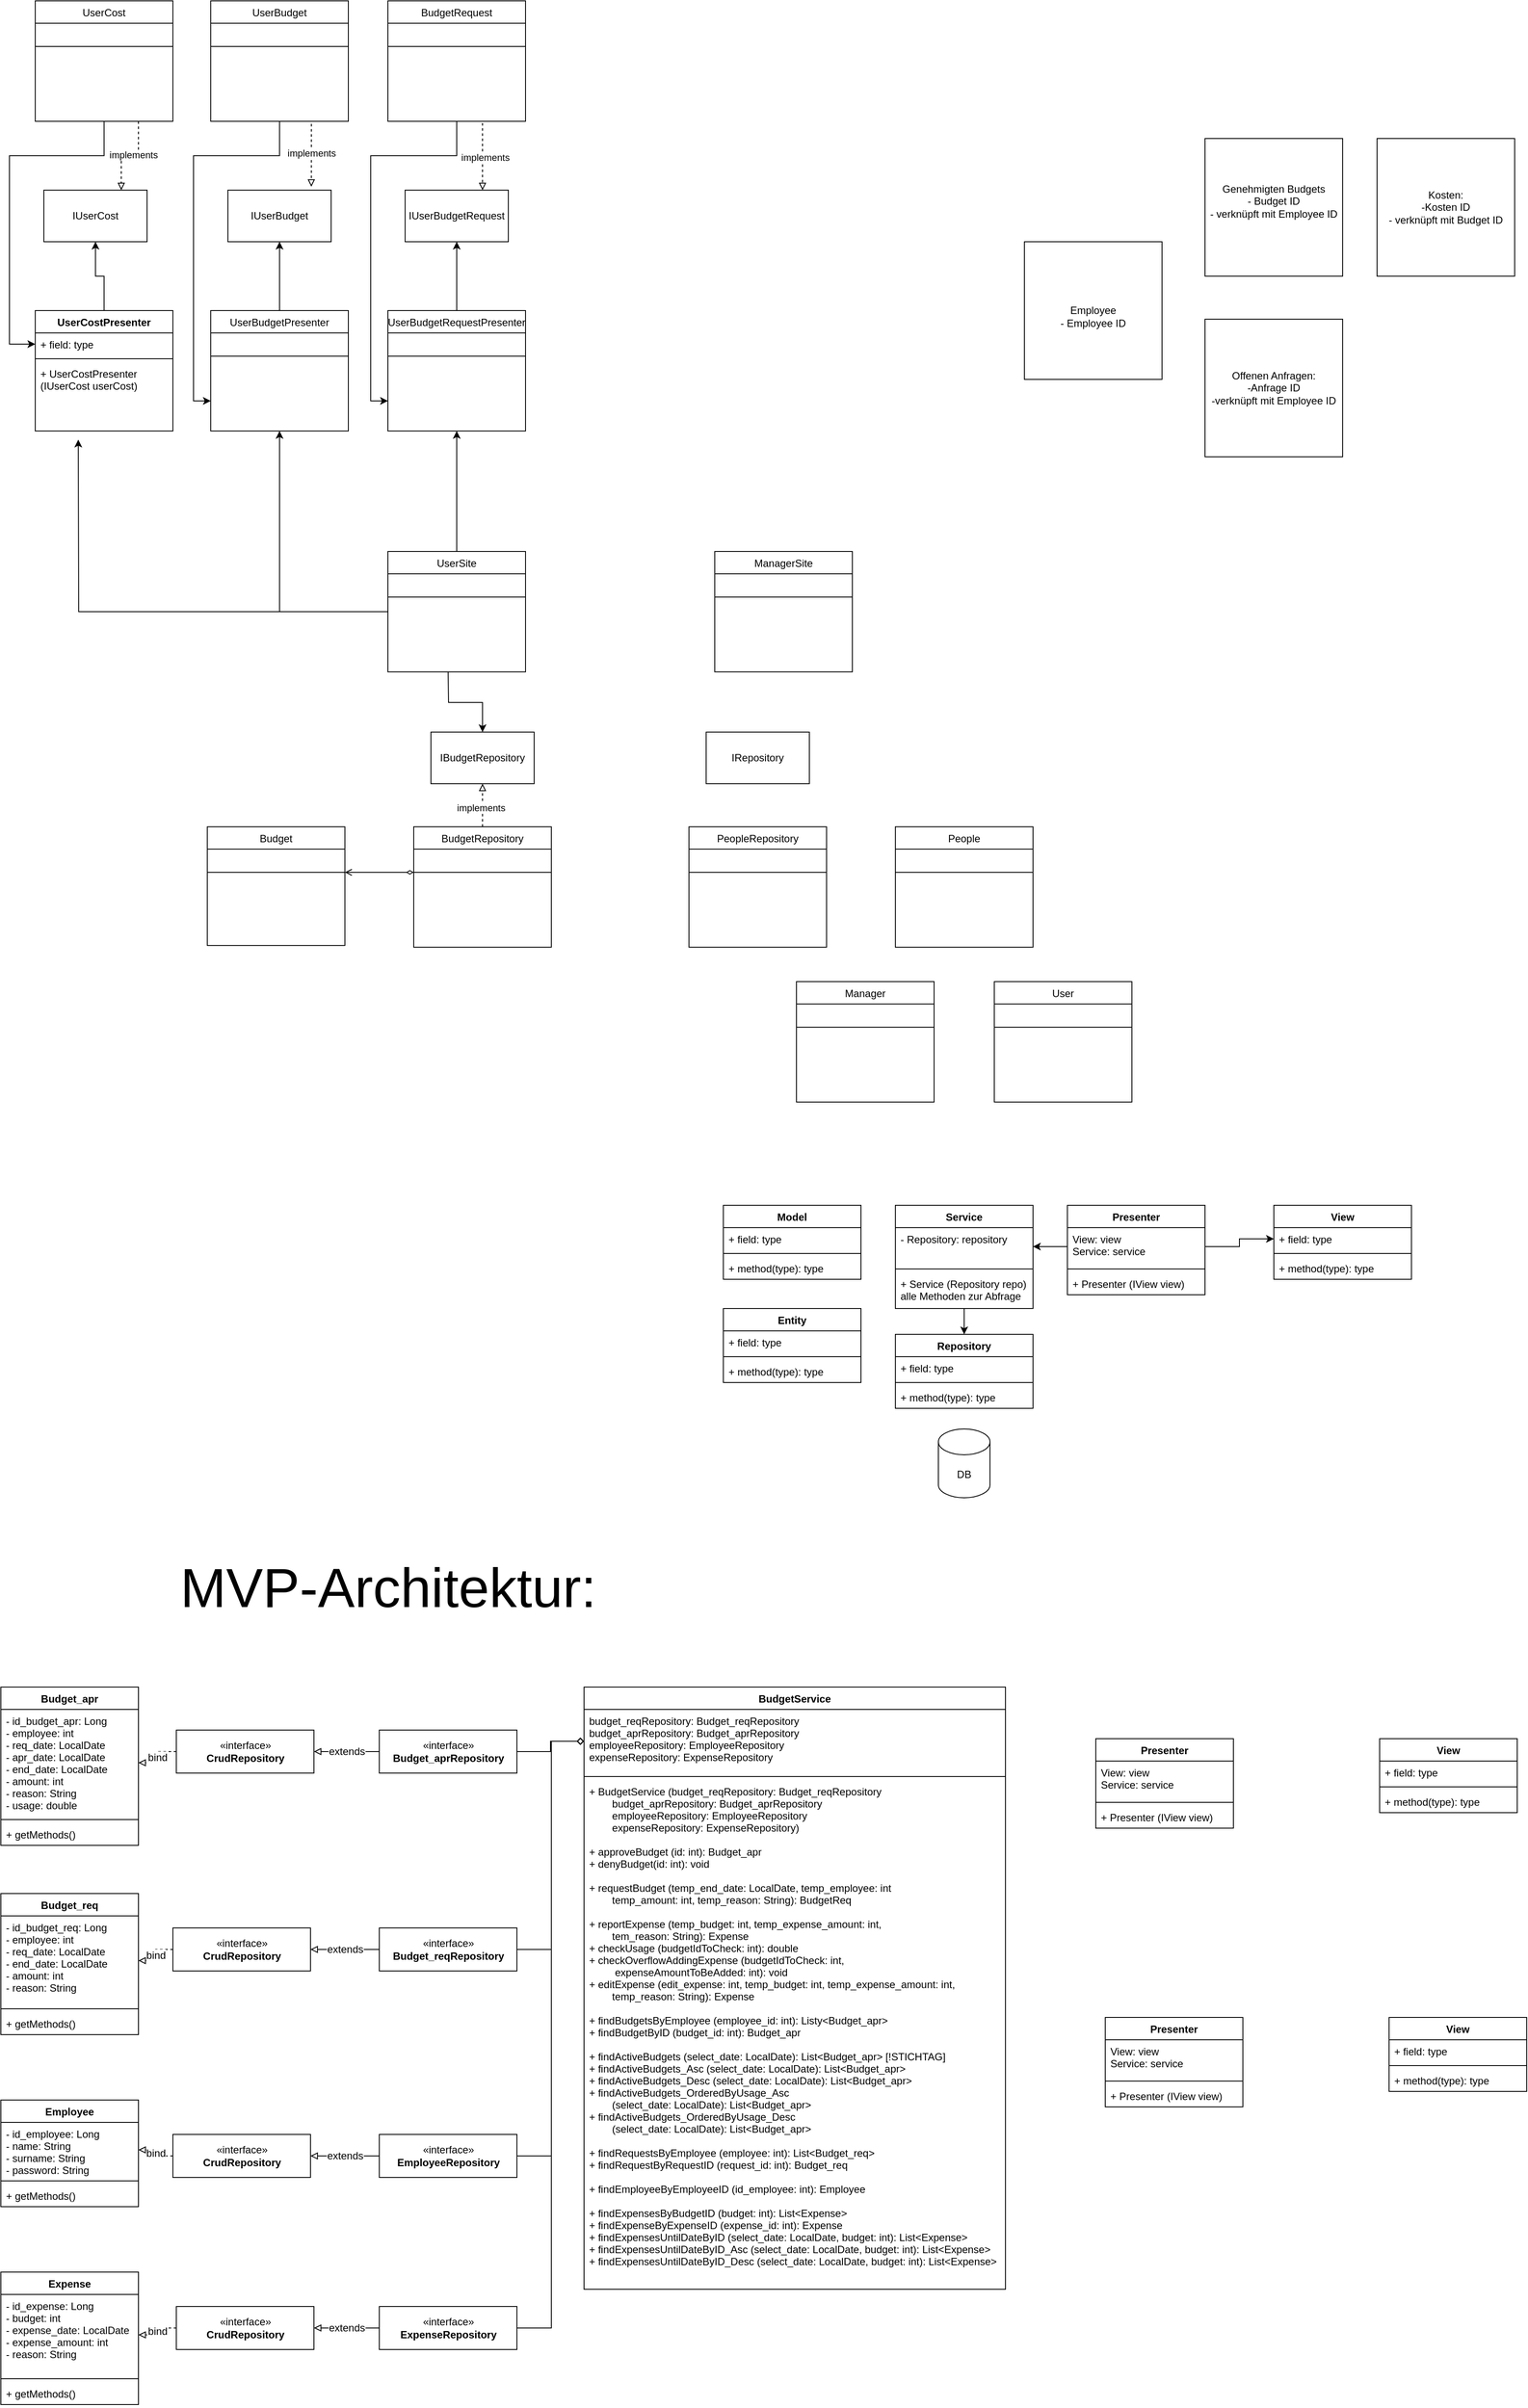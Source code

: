 <mxfile version="15.5.1" type="github">
  <diagram id="C5RBs43oDa-KdzZeNtuy" name="Page-1">
    <mxGraphModel dx="2407" dy="1958" grid="1" gridSize="10" guides="1" tooltips="1" connect="1" arrows="1" fold="1" page="1" pageScale="1" pageWidth="827" pageHeight="1169" math="0" shadow="0">
      <root>
        <mxCell id="WIyWlLk6GJQsqaUBKTNV-0" />
        <mxCell id="WIyWlLk6GJQsqaUBKTNV-1" parent="WIyWlLk6GJQsqaUBKTNV-0" />
        <mxCell id="zkfFHV4jXpPFQw0GAbJ--6" value="Budget" style="swimlane;fontStyle=0;align=center;verticalAlign=top;childLayout=stackLayout;horizontal=1;startSize=26;horizontalStack=0;resizeParent=1;resizeLast=0;collapsible=1;marginBottom=0;rounded=0;shadow=0;strokeWidth=1;" parent="WIyWlLk6GJQsqaUBKTNV-1" vertex="1">
          <mxGeometry x="120" y="360" width="160" height="138" as="geometry">
            <mxRectangle x="130" y="380" width="160" height="26" as="alternateBounds" />
          </mxGeometry>
        </mxCell>
        <mxCell id="zkfFHV4jXpPFQw0GAbJ--9" value="" style="line;html=1;strokeWidth=1;align=left;verticalAlign=middle;spacingTop=-1;spacingLeft=3;spacingRight=3;rotatable=0;labelPosition=right;points=[];portConstraint=eastwest;" parent="zkfFHV4jXpPFQw0GAbJ--6" vertex="1">
          <mxGeometry y="26" width="160" height="54" as="geometry" />
        </mxCell>
        <mxCell id="zkfFHV4jXpPFQw0GAbJ--13" value="BudgetRepository" style="swimlane;fontStyle=0;align=center;verticalAlign=top;childLayout=stackLayout;horizontal=1;startSize=26;horizontalStack=0;resizeParent=1;resizeLast=0;collapsible=1;marginBottom=0;rounded=0;shadow=0;strokeWidth=1;" parent="WIyWlLk6GJQsqaUBKTNV-1" vertex="1">
          <mxGeometry x="360" y="360" width="160" height="140" as="geometry">
            <mxRectangle x="340" y="380" width="170" height="26" as="alternateBounds" />
          </mxGeometry>
        </mxCell>
        <mxCell id="zkfFHV4jXpPFQw0GAbJ--15" value="" style="line;html=1;strokeWidth=1;align=left;verticalAlign=middle;spacingTop=-1;spacingLeft=3;spacingRight=3;rotatable=0;labelPosition=right;points=[];portConstraint=eastwest;" parent="zkfFHV4jXpPFQw0GAbJ--13" vertex="1">
          <mxGeometry y="26" width="160" height="54" as="geometry" />
        </mxCell>
        <mxCell id="nZhe0sgmVDZJJv8KCmCk-2" value="" style="endArrow=diamondThin;startArrow=open;html=1;rounded=0;edgeStyle=orthogonalEdgeStyle;endFill=0;startFill=0;" parent="WIyWlLk6GJQsqaUBKTNV-1" source="zkfFHV4jXpPFQw0GAbJ--9" edge="1">
          <mxGeometry width="50" height="50" relative="1" as="geometry">
            <mxPoint x="390" y="380" as="sourcePoint" />
            <mxPoint x="360" y="413" as="targetPoint" />
          </mxGeometry>
        </mxCell>
        <mxCell id="nZhe0sgmVDZJJv8KCmCk-3" value="IBudgetRepository" style="rounded=0;whiteSpace=wrap;html=1;" parent="WIyWlLk6GJQsqaUBKTNV-1" vertex="1">
          <mxGeometry x="380" y="250" width="120" height="60" as="geometry" />
        </mxCell>
        <mxCell id="nZhe0sgmVDZJJv8KCmCk-4" value="ManagerSite" style="swimlane;fontStyle=0;align=center;verticalAlign=top;childLayout=stackLayout;horizontal=1;startSize=26;horizontalStack=0;resizeParent=1;resizeLast=0;collapsible=1;marginBottom=0;rounded=0;shadow=0;strokeWidth=1;" parent="WIyWlLk6GJQsqaUBKTNV-1" vertex="1">
          <mxGeometry x="710" y="40" width="160" height="140" as="geometry">
            <mxRectangle x="340" y="380" width="170" height="26" as="alternateBounds" />
          </mxGeometry>
        </mxCell>
        <mxCell id="nZhe0sgmVDZJJv8KCmCk-5" value="" style="line;html=1;strokeWidth=1;align=left;verticalAlign=middle;spacingTop=-1;spacingLeft=3;spacingRight=3;rotatable=0;labelPosition=right;points=[];portConstraint=eastwest;" parent="nZhe0sgmVDZJJv8KCmCk-4" vertex="1">
          <mxGeometry y="26" width="160" height="54" as="geometry" />
        </mxCell>
        <mxCell id="4is07RZS0RkD9Gv5ySDK-18" style="edgeStyle=orthogonalEdgeStyle;rounded=0;orthogonalLoop=1;jettySize=auto;html=1;entryX=0.5;entryY=1;entryDx=0;entryDy=0;endArrow=classic;endFill=1;" parent="WIyWlLk6GJQsqaUBKTNV-1" source="nZhe0sgmVDZJJv8KCmCk-6" target="4is07RZS0RkD9Gv5ySDK-4" edge="1">
          <mxGeometry relative="1" as="geometry" />
        </mxCell>
        <mxCell id="4is07RZS0RkD9Gv5ySDK-19" style="edgeStyle=orthogonalEdgeStyle;rounded=0;orthogonalLoop=1;jettySize=auto;html=1;entryX=0.5;entryY=1;entryDx=0;entryDy=0;endArrow=classic;endFill=1;" parent="WIyWlLk6GJQsqaUBKTNV-1" source="nZhe0sgmVDZJJv8KCmCk-6" target="4is07RZS0RkD9Gv5ySDK-0" edge="1">
          <mxGeometry relative="1" as="geometry" />
        </mxCell>
        <mxCell id="4is07RZS0RkD9Gv5ySDK-20" style="edgeStyle=orthogonalEdgeStyle;rounded=0;orthogonalLoop=1;jettySize=auto;html=1;endArrow=classic;endFill=1;" parent="WIyWlLk6GJQsqaUBKTNV-1" source="nZhe0sgmVDZJJv8KCmCk-6" edge="1">
          <mxGeometry relative="1" as="geometry">
            <mxPoint x="-30" y="-90" as="targetPoint" />
          </mxGeometry>
        </mxCell>
        <mxCell id="nZhe0sgmVDZJJv8KCmCk-6" value="UserSite" style="swimlane;fontStyle=0;align=center;verticalAlign=top;childLayout=stackLayout;horizontal=1;startSize=26;horizontalStack=0;resizeParent=1;resizeLast=0;collapsible=1;marginBottom=0;rounded=0;shadow=0;strokeWidth=1;" parent="WIyWlLk6GJQsqaUBKTNV-1" vertex="1">
          <mxGeometry x="330" y="40" width="160" height="140" as="geometry">
            <mxRectangle x="340" y="380" width="170" height="26" as="alternateBounds" />
          </mxGeometry>
        </mxCell>
        <mxCell id="nZhe0sgmVDZJJv8KCmCk-7" value="" style="line;html=1;strokeWidth=1;align=left;verticalAlign=middle;spacingTop=-1;spacingLeft=3;spacingRight=3;rotatable=0;labelPosition=right;points=[];portConstraint=eastwest;" parent="nZhe0sgmVDZJJv8KCmCk-6" vertex="1">
          <mxGeometry y="26" width="160" height="54" as="geometry" />
        </mxCell>
        <mxCell id="nZhe0sgmVDZJJv8KCmCk-8" value="People" style="swimlane;fontStyle=0;align=center;verticalAlign=top;childLayout=stackLayout;horizontal=1;startSize=26;horizontalStack=0;resizeParent=1;resizeLast=0;collapsible=1;marginBottom=0;rounded=0;shadow=0;strokeWidth=1;" parent="WIyWlLk6GJQsqaUBKTNV-1" vertex="1">
          <mxGeometry x="920" y="360" width="160" height="140" as="geometry">
            <mxRectangle x="340" y="380" width="170" height="26" as="alternateBounds" />
          </mxGeometry>
        </mxCell>
        <mxCell id="nZhe0sgmVDZJJv8KCmCk-9" value="" style="line;html=1;strokeWidth=1;align=left;verticalAlign=middle;spacingTop=-1;spacingLeft=3;spacingRight=3;rotatable=0;labelPosition=right;points=[];portConstraint=eastwest;" parent="nZhe0sgmVDZJJv8KCmCk-8" vertex="1">
          <mxGeometry y="26" width="160" height="54" as="geometry" />
        </mxCell>
        <mxCell id="nZhe0sgmVDZJJv8KCmCk-10" value="PeopleRepository" style="swimlane;fontStyle=0;align=center;verticalAlign=top;childLayout=stackLayout;horizontal=1;startSize=26;horizontalStack=0;resizeParent=1;resizeLast=0;collapsible=1;marginBottom=0;rounded=0;shadow=0;strokeWidth=1;" parent="WIyWlLk6GJQsqaUBKTNV-1" vertex="1">
          <mxGeometry x="680" y="360" width="160" height="140" as="geometry">
            <mxRectangle x="340" y="380" width="170" height="26" as="alternateBounds" />
          </mxGeometry>
        </mxCell>
        <mxCell id="nZhe0sgmVDZJJv8KCmCk-11" value="" style="line;html=1;strokeWidth=1;align=left;verticalAlign=middle;spacingTop=-1;spacingLeft=3;spacingRight=3;rotatable=0;labelPosition=right;points=[];portConstraint=eastwest;" parent="nZhe0sgmVDZJJv8KCmCk-10" vertex="1">
          <mxGeometry y="26" width="160" height="54" as="geometry" />
        </mxCell>
        <mxCell id="nZhe0sgmVDZJJv8KCmCk-12" value="User" style="swimlane;fontStyle=0;align=center;verticalAlign=top;childLayout=stackLayout;horizontal=1;startSize=26;horizontalStack=0;resizeParent=1;resizeLast=0;collapsible=1;marginBottom=0;rounded=0;shadow=0;strokeWidth=1;" parent="WIyWlLk6GJQsqaUBKTNV-1" vertex="1">
          <mxGeometry x="1035" y="540" width="160" height="140" as="geometry">
            <mxRectangle x="340" y="380" width="170" height="26" as="alternateBounds" />
          </mxGeometry>
        </mxCell>
        <mxCell id="nZhe0sgmVDZJJv8KCmCk-13" value="" style="line;html=1;strokeWidth=1;align=left;verticalAlign=middle;spacingTop=-1;spacingLeft=3;spacingRight=3;rotatable=0;labelPosition=right;points=[];portConstraint=eastwest;" parent="nZhe0sgmVDZJJv8KCmCk-12" vertex="1">
          <mxGeometry y="26" width="160" height="54" as="geometry" />
        </mxCell>
        <mxCell id="nZhe0sgmVDZJJv8KCmCk-14" value="Manager" style="swimlane;fontStyle=0;align=center;verticalAlign=top;childLayout=stackLayout;horizontal=1;startSize=26;horizontalStack=0;resizeParent=1;resizeLast=0;collapsible=1;marginBottom=0;rounded=0;shadow=0;strokeWidth=1;" parent="WIyWlLk6GJQsqaUBKTNV-1" vertex="1">
          <mxGeometry x="805" y="540" width="160" height="140" as="geometry">
            <mxRectangle x="340" y="380" width="170" height="26" as="alternateBounds" />
          </mxGeometry>
        </mxCell>
        <mxCell id="nZhe0sgmVDZJJv8KCmCk-15" value="" style="line;html=1;strokeWidth=1;align=left;verticalAlign=middle;spacingTop=-1;spacingLeft=3;spacingRight=3;rotatable=0;labelPosition=right;points=[];portConstraint=eastwest;" parent="nZhe0sgmVDZJJv8KCmCk-14" vertex="1">
          <mxGeometry y="26" width="160" height="54" as="geometry" />
        </mxCell>
        <mxCell id="nZhe0sgmVDZJJv8KCmCk-16" value="IRepository" style="rounded=0;whiteSpace=wrap;html=1;" parent="WIyWlLk6GJQsqaUBKTNV-1" vertex="1">
          <mxGeometry x="700" y="250" width="120" height="60" as="geometry" />
        </mxCell>
        <mxCell id="4is07RZS0RkD9Gv5ySDK-41" style="edgeStyle=orthogonalEdgeStyle;rounded=0;orthogonalLoop=1;jettySize=auto;html=1;entryX=0.5;entryY=1;entryDx=0;entryDy=0;endArrow=classic;endFill=1;" parent="WIyWlLk6GJQsqaUBKTNV-1" source="4is07RZS0RkD9Gv5ySDK-0" target="4is07RZS0RkD9Gv5ySDK-7" edge="1">
          <mxGeometry relative="1" as="geometry" />
        </mxCell>
        <mxCell id="4is07RZS0RkD9Gv5ySDK-0" value="UserBudgetPresenter" style="swimlane;fontStyle=0;align=center;verticalAlign=top;childLayout=stackLayout;horizontal=1;startSize=26;horizontalStack=0;resizeParent=1;resizeLast=0;collapsible=1;marginBottom=0;rounded=0;shadow=0;strokeWidth=1;" parent="WIyWlLk6GJQsqaUBKTNV-1" vertex="1">
          <mxGeometry x="124" y="-240" width="160" height="140" as="geometry">
            <mxRectangle x="340" y="380" width="170" height="26" as="alternateBounds" />
          </mxGeometry>
        </mxCell>
        <mxCell id="4is07RZS0RkD9Gv5ySDK-1" value="" style="line;html=1;strokeWidth=1;align=left;verticalAlign=middle;spacingTop=-1;spacingLeft=3;spacingRight=3;rotatable=0;labelPosition=right;points=[];portConstraint=eastwest;" parent="4is07RZS0RkD9Gv5ySDK-0" vertex="1">
          <mxGeometry y="26" width="160" height="54" as="geometry" />
        </mxCell>
        <mxCell id="4is07RZS0RkD9Gv5ySDK-23" style="edgeStyle=orthogonalEdgeStyle;rounded=0;orthogonalLoop=1;jettySize=auto;html=1;dashed=1;endArrow=block;endFill=0;entryX=0.75;entryY=0;entryDx=0;entryDy=0;exitX=0.75;exitY=1;exitDx=0;exitDy=0;" parent="WIyWlLk6GJQsqaUBKTNV-1" source="4is07RZS0RkD9Gv5ySDK-9" target="4is07RZS0RkD9Gv5ySDK-6" edge="1">
          <mxGeometry relative="1" as="geometry">
            <Array as="points">
              <mxPoint x="40" y="-420" />
              <mxPoint x="20" y="-420" />
            </Array>
          </mxGeometry>
        </mxCell>
        <mxCell id="4is07RZS0RkD9Gv5ySDK-24" value="implements" style="edgeLabel;html=1;align=center;verticalAlign=middle;resizable=0;points=[];" parent="4is07RZS0RkD9Gv5ySDK-23" vertex="1" connectable="0">
          <mxGeometry x="-0.075" y="-1" relative="1" as="geometry">
            <mxPoint as="offset" />
          </mxGeometry>
        </mxCell>
        <mxCell id="4is07RZS0RkD9Gv5ySDK-42" style="edgeStyle=orthogonalEdgeStyle;rounded=0;orthogonalLoop=1;jettySize=auto;html=1;entryX=0.5;entryY=1;entryDx=0;entryDy=0;endArrow=classic;endFill=1;exitX=0.5;exitY=0;exitDx=0;exitDy=0;" parent="WIyWlLk6GJQsqaUBKTNV-1" source="4is07RZS0RkD9Gv5ySDK-45" target="4is07RZS0RkD9Gv5ySDK-6" edge="1">
          <mxGeometry relative="1" as="geometry">
            <mxPoint x="-5" y="-240" as="sourcePoint" />
          </mxGeometry>
        </mxCell>
        <mxCell id="4is07RZS0RkD9Gv5ySDK-40" style="edgeStyle=orthogonalEdgeStyle;rounded=0;orthogonalLoop=1;jettySize=auto;html=1;entryX=0.5;entryY=1;entryDx=0;entryDy=0;endArrow=classic;endFill=1;" parent="WIyWlLk6GJQsqaUBKTNV-1" source="4is07RZS0RkD9Gv5ySDK-4" target="4is07RZS0RkD9Gv5ySDK-8" edge="1">
          <mxGeometry relative="1" as="geometry" />
        </mxCell>
        <mxCell id="4is07RZS0RkD9Gv5ySDK-4" value="UserBudgetRequestPresenter" style="swimlane;fontStyle=0;align=center;verticalAlign=top;childLayout=stackLayout;horizontal=1;startSize=26;horizontalStack=0;resizeParent=1;resizeLast=0;collapsible=1;marginBottom=0;rounded=0;shadow=0;strokeWidth=1;" parent="WIyWlLk6GJQsqaUBKTNV-1" vertex="1">
          <mxGeometry x="330" y="-240" width="160" height="140" as="geometry">
            <mxRectangle x="340" y="380" width="170" height="26" as="alternateBounds" />
          </mxGeometry>
        </mxCell>
        <mxCell id="4is07RZS0RkD9Gv5ySDK-5" value="" style="line;html=1;strokeWidth=1;align=left;verticalAlign=middle;spacingTop=-1;spacingLeft=3;spacingRight=3;rotatable=0;labelPosition=right;points=[];portConstraint=eastwest;" parent="4is07RZS0RkD9Gv5ySDK-4" vertex="1">
          <mxGeometry y="26" width="160" height="54" as="geometry" />
        </mxCell>
        <mxCell id="4is07RZS0RkD9Gv5ySDK-6" value="IUserCost" style="rounded=0;whiteSpace=wrap;html=1;" parent="WIyWlLk6GJQsqaUBKTNV-1" vertex="1">
          <mxGeometry x="-70" y="-380" width="120" height="60" as="geometry" />
        </mxCell>
        <mxCell id="4is07RZS0RkD9Gv5ySDK-7" value="IUserBudget" style="rounded=0;whiteSpace=wrap;html=1;" parent="WIyWlLk6GJQsqaUBKTNV-1" vertex="1">
          <mxGeometry x="144" y="-380" width="120" height="60" as="geometry" />
        </mxCell>
        <mxCell id="4is07RZS0RkD9Gv5ySDK-8" value="IUserBudgetRequest" style="rounded=0;whiteSpace=wrap;html=1;" parent="WIyWlLk6GJQsqaUBKTNV-1" vertex="1">
          <mxGeometry x="350" y="-380" width="120" height="60" as="geometry" />
        </mxCell>
        <mxCell id="4is07RZS0RkD9Gv5ySDK-27" style="edgeStyle=orthogonalEdgeStyle;rounded=0;orthogonalLoop=1;jettySize=auto;html=1;entryX=0;entryY=0.5;entryDx=0;entryDy=0;endArrow=classic;endFill=1;" parent="WIyWlLk6GJQsqaUBKTNV-1" source="4is07RZS0RkD9Gv5ySDK-9" target="4is07RZS0RkD9Gv5ySDK-46" edge="1">
          <mxGeometry relative="1" as="geometry">
            <mxPoint x="-90" y="-180" as="targetPoint" />
            <Array as="points">
              <mxPoint y="-420" />
              <mxPoint x="-110" y="-420" />
              <mxPoint x="-110" y="-201" />
            </Array>
          </mxGeometry>
        </mxCell>
        <mxCell id="4is07RZS0RkD9Gv5ySDK-9" value="UserCost" style="swimlane;fontStyle=0;align=center;verticalAlign=top;childLayout=stackLayout;horizontal=1;startSize=26;horizontalStack=0;resizeParent=1;resizeLast=0;collapsible=1;marginBottom=0;rounded=0;shadow=0;strokeWidth=1;" parent="WIyWlLk6GJQsqaUBKTNV-1" vertex="1">
          <mxGeometry x="-80" y="-600" width="160" height="140" as="geometry">
            <mxRectangle x="340" y="380" width="170" height="26" as="alternateBounds" />
          </mxGeometry>
        </mxCell>
        <mxCell id="4is07RZS0RkD9Gv5ySDK-10" value="" style="line;html=1;strokeWidth=1;align=left;verticalAlign=middle;spacingTop=-1;spacingLeft=3;spacingRight=3;rotatable=0;labelPosition=right;points=[];portConstraint=eastwest;" parent="4is07RZS0RkD9Gv5ySDK-9" vertex="1">
          <mxGeometry y="26" width="160" height="54" as="geometry" />
        </mxCell>
        <mxCell id="4is07RZS0RkD9Gv5ySDK-28" style="edgeStyle=orthogonalEdgeStyle;rounded=0;orthogonalLoop=1;jettySize=auto;html=1;entryX=0;entryY=0.75;entryDx=0;entryDy=0;endArrow=classic;endFill=1;" parent="WIyWlLk6GJQsqaUBKTNV-1" source="4is07RZS0RkD9Gv5ySDK-11" target="4is07RZS0RkD9Gv5ySDK-0" edge="1">
          <mxGeometry relative="1" as="geometry">
            <Array as="points">
              <mxPoint x="204" y="-420" />
              <mxPoint x="104" y="-420" />
              <mxPoint x="104" y="-135" />
            </Array>
          </mxGeometry>
        </mxCell>
        <mxCell id="4is07RZS0RkD9Gv5ySDK-36" style="edgeStyle=orthogonalEdgeStyle;rounded=0;orthogonalLoop=1;jettySize=auto;html=1;entryX=0.808;entryY=-0.067;entryDx=0;entryDy=0;entryPerimeter=0;endArrow=block;endFill=0;exitX=0.75;exitY=1;exitDx=0;exitDy=0;dashed=1;" parent="WIyWlLk6GJQsqaUBKTNV-1" source="4is07RZS0RkD9Gv5ySDK-11" target="4is07RZS0RkD9Gv5ySDK-7" edge="1">
          <mxGeometry relative="1" as="geometry">
            <Array as="points">
              <mxPoint x="241" y="-460" />
            </Array>
          </mxGeometry>
        </mxCell>
        <mxCell id="4is07RZS0RkD9Gv5ySDK-38" value="implements" style="edgeLabel;html=1;align=center;verticalAlign=middle;resizable=0;points=[];" parent="4is07RZS0RkD9Gv5ySDK-36" vertex="1" connectable="0">
          <mxGeometry x="0.013" relative="1" as="geometry">
            <mxPoint as="offset" />
          </mxGeometry>
        </mxCell>
        <mxCell id="4is07RZS0RkD9Gv5ySDK-11" value="UserBudget" style="swimlane;fontStyle=0;align=center;verticalAlign=top;childLayout=stackLayout;horizontal=1;startSize=26;horizontalStack=0;resizeParent=1;resizeLast=0;collapsible=1;marginBottom=0;rounded=0;shadow=0;strokeWidth=1;" parent="WIyWlLk6GJQsqaUBKTNV-1" vertex="1">
          <mxGeometry x="124" y="-600" width="160" height="140" as="geometry">
            <mxRectangle x="340" y="380" width="170" height="26" as="alternateBounds" />
          </mxGeometry>
        </mxCell>
        <mxCell id="4is07RZS0RkD9Gv5ySDK-12" value="" style="line;html=1;strokeWidth=1;align=left;verticalAlign=middle;spacingTop=-1;spacingLeft=3;spacingRight=3;rotatable=0;labelPosition=right;points=[];portConstraint=eastwest;" parent="4is07RZS0RkD9Gv5ySDK-11" vertex="1">
          <mxGeometry y="26" width="160" height="54" as="geometry" />
        </mxCell>
        <mxCell id="4is07RZS0RkD9Gv5ySDK-29" style="edgeStyle=orthogonalEdgeStyle;rounded=0;orthogonalLoop=1;jettySize=auto;html=1;entryX=0;entryY=0.75;entryDx=0;entryDy=0;endArrow=classic;endFill=1;" parent="WIyWlLk6GJQsqaUBKTNV-1" source="4is07RZS0RkD9Gv5ySDK-13" target="4is07RZS0RkD9Gv5ySDK-4" edge="1">
          <mxGeometry relative="1" as="geometry">
            <Array as="points">
              <mxPoint x="410" y="-420" />
              <mxPoint x="310" y="-420" />
              <mxPoint x="310" y="-135" />
            </Array>
          </mxGeometry>
        </mxCell>
        <mxCell id="4is07RZS0RkD9Gv5ySDK-37" style="edgeStyle=orthogonalEdgeStyle;rounded=0;orthogonalLoop=1;jettySize=auto;html=1;entryX=0.75;entryY=0;entryDx=0;entryDy=0;endArrow=block;endFill=0;exitX=0.75;exitY=1;exitDx=0;exitDy=0;dashed=1;" parent="WIyWlLk6GJQsqaUBKTNV-1" source="4is07RZS0RkD9Gv5ySDK-13" target="4is07RZS0RkD9Gv5ySDK-8" edge="1">
          <mxGeometry relative="1" as="geometry">
            <Array as="points">
              <mxPoint x="440" y="-460" />
            </Array>
          </mxGeometry>
        </mxCell>
        <mxCell id="4is07RZS0RkD9Gv5ySDK-39" value="implements" style="edgeLabel;html=1;align=center;verticalAlign=middle;resizable=0;points=[];" parent="4is07RZS0RkD9Gv5ySDK-37" vertex="1" connectable="0">
          <mxGeometry x="0.156" y="3" relative="1" as="geometry">
            <mxPoint as="offset" />
          </mxGeometry>
        </mxCell>
        <mxCell id="4is07RZS0RkD9Gv5ySDK-13" value="BudgetRequest" style="swimlane;fontStyle=0;align=center;verticalAlign=top;childLayout=stackLayout;horizontal=1;startSize=26;horizontalStack=0;resizeParent=1;resizeLast=0;collapsible=1;marginBottom=0;rounded=0;shadow=0;strokeWidth=1;" parent="WIyWlLk6GJQsqaUBKTNV-1" vertex="1">
          <mxGeometry x="330" y="-600" width="160" height="140" as="geometry">
            <mxRectangle x="340" y="380" width="170" height="26" as="alternateBounds" />
          </mxGeometry>
        </mxCell>
        <mxCell id="4is07RZS0RkD9Gv5ySDK-14" value="" style="line;html=1;strokeWidth=1;align=left;verticalAlign=middle;spacingTop=-1;spacingLeft=3;spacingRight=3;rotatable=0;labelPosition=right;points=[];portConstraint=eastwest;" parent="4is07RZS0RkD9Gv5ySDK-13" vertex="1">
          <mxGeometry y="26" width="160" height="54" as="geometry" />
        </mxCell>
        <mxCell id="4is07RZS0RkD9Gv5ySDK-15" value="" style="endArrow=block;html=1;rounded=0;edgeStyle=orthogonalEdgeStyle;entryX=0.5;entryY=1;entryDx=0;entryDy=0;exitX=0.5;exitY=0;exitDx=0;exitDy=0;dashed=1;endFill=0;" parent="WIyWlLk6GJQsqaUBKTNV-1" source="zkfFHV4jXpPFQw0GAbJ--13" target="nZhe0sgmVDZJJv8KCmCk-3" edge="1">
          <mxGeometry width="50" height="50" relative="1" as="geometry">
            <mxPoint x="300" y="360" as="sourcePoint" />
            <mxPoint x="350" y="310" as="targetPoint" />
          </mxGeometry>
        </mxCell>
        <mxCell id="4is07RZS0RkD9Gv5ySDK-16" value="implements" style="edgeLabel;html=1;align=center;verticalAlign=middle;resizable=0;points=[];" parent="4is07RZS0RkD9Gv5ySDK-15" vertex="1" connectable="0">
          <mxGeometry x="-0.12" y="2" relative="1" as="geometry">
            <mxPoint as="offset" />
          </mxGeometry>
        </mxCell>
        <mxCell id="4is07RZS0RkD9Gv5ySDK-17" value="" style="endArrow=classic;html=1;rounded=0;edgeStyle=orthogonalEdgeStyle;entryX=0.5;entryY=0;entryDx=0;entryDy=0;" parent="WIyWlLk6GJQsqaUBKTNV-1" target="nZhe0sgmVDZJJv8KCmCk-3" edge="1">
          <mxGeometry width="50" height="50" relative="1" as="geometry">
            <mxPoint x="400" y="180" as="sourcePoint" />
            <mxPoint x="450" y="180" as="targetPoint" />
          </mxGeometry>
        </mxCell>
        <mxCell id="4is07RZS0RkD9Gv5ySDK-45" value="UserCostPresenter" style="swimlane;fontStyle=1;align=center;verticalAlign=top;childLayout=stackLayout;horizontal=1;startSize=26;horizontalStack=0;resizeParent=1;resizeParentMax=0;resizeLast=0;collapsible=1;marginBottom=0;" parent="WIyWlLk6GJQsqaUBKTNV-1" vertex="1">
          <mxGeometry x="-80" y="-240" width="160" height="140" as="geometry" />
        </mxCell>
        <mxCell id="4is07RZS0RkD9Gv5ySDK-46" value="+ field: type" style="text;strokeColor=none;fillColor=none;align=left;verticalAlign=top;spacingLeft=4;spacingRight=4;overflow=hidden;rotatable=0;points=[[0,0.5],[1,0.5]];portConstraint=eastwest;" parent="4is07RZS0RkD9Gv5ySDK-45" vertex="1">
          <mxGeometry y="26" width="160" height="26" as="geometry" />
        </mxCell>
        <mxCell id="4is07RZS0RkD9Gv5ySDK-47" value="" style="line;strokeWidth=1;fillColor=none;align=left;verticalAlign=middle;spacingTop=-1;spacingLeft=3;spacingRight=3;rotatable=0;labelPosition=right;points=[];portConstraint=eastwest;" parent="4is07RZS0RkD9Gv5ySDK-45" vertex="1">
          <mxGeometry y="52" width="160" height="8" as="geometry" />
        </mxCell>
        <mxCell id="4is07RZS0RkD9Gv5ySDK-48" value="+ UserCostPresenter&#xa;(IUserCost userCost)" style="text;strokeColor=none;fillColor=none;align=left;verticalAlign=top;spacingLeft=4;spacingRight=4;overflow=hidden;rotatable=0;points=[[0,0.5],[1,0.5]];portConstraint=eastwest;" parent="4is07RZS0RkD9Gv5ySDK-45" vertex="1">
          <mxGeometry y="60" width="160" height="80" as="geometry" />
        </mxCell>
        <mxCell id="4is07RZS0RkD9Gv5ySDK-51" value="&lt;div&gt;Offenen Anfragen:&lt;/div&gt;&lt;div&gt;-Anfrage ID&lt;br&gt;&lt;/div&gt;&lt;div&gt;-verknüpft mit Employee ID&lt;br&gt;&lt;/div&gt;" style="whiteSpace=wrap;html=1;aspect=fixed;" parent="WIyWlLk6GJQsqaUBKTNV-1" vertex="1">
          <mxGeometry x="1280" y="-230" width="160" height="160" as="geometry" />
        </mxCell>
        <mxCell id="4is07RZS0RkD9Gv5ySDK-52" value="&lt;div&gt;Genehmigten Budgets&lt;/div&gt;&lt;div&gt;- Budget ID&lt;/div&gt;&lt;div&gt;- verknüpft mit Employee ID&lt;/div&gt;&lt;div&gt;&lt;br&gt;&lt;/div&gt;" style="whiteSpace=wrap;html=1;aspect=fixed;" parent="WIyWlLk6GJQsqaUBKTNV-1" vertex="1">
          <mxGeometry x="1280" y="-440" width="160" height="160" as="geometry" />
        </mxCell>
        <mxCell id="4is07RZS0RkD9Gv5ySDK-53" value="&lt;div&gt;Kosten:&lt;/div&gt;&lt;div&gt;-Kosten ID&lt;br&gt;&lt;/div&gt;&lt;div&gt;- verknüpft mit Budget ID&lt;br&gt;&lt;/div&gt;" style="whiteSpace=wrap;html=1;aspect=fixed;" parent="WIyWlLk6GJQsqaUBKTNV-1" vertex="1">
          <mxGeometry x="1480" y="-440" width="160" height="160" as="geometry" />
        </mxCell>
        <mxCell id="4is07RZS0RkD9Gv5ySDK-54" value="&lt;div&gt;&lt;br&gt;&lt;/div&gt;&lt;div&gt;Employee&lt;/div&gt;&lt;div&gt;- Employee ID&lt;br&gt;&lt;/div&gt;" style="whiteSpace=wrap;html=1;aspect=fixed;" parent="WIyWlLk6GJQsqaUBKTNV-1" vertex="1">
          <mxGeometry x="1070" y="-320" width="160" height="160" as="geometry" />
        </mxCell>
        <mxCell id="4is07RZS0RkD9Gv5ySDK-55" value="Model" style="swimlane;fontStyle=1;align=center;verticalAlign=top;childLayout=stackLayout;horizontal=1;startSize=26;horizontalStack=0;resizeParent=1;resizeParentMax=0;resizeLast=0;collapsible=1;marginBottom=0;" parent="WIyWlLk6GJQsqaUBKTNV-1" vertex="1">
          <mxGeometry x="720" y="800" width="160" height="86" as="geometry" />
        </mxCell>
        <mxCell id="4is07RZS0RkD9Gv5ySDK-56" value="+ field: type" style="text;strokeColor=none;fillColor=none;align=left;verticalAlign=top;spacingLeft=4;spacingRight=4;overflow=hidden;rotatable=0;points=[[0,0.5],[1,0.5]];portConstraint=eastwest;" parent="4is07RZS0RkD9Gv5ySDK-55" vertex="1">
          <mxGeometry y="26" width="160" height="26" as="geometry" />
        </mxCell>
        <mxCell id="4is07RZS0RkD9Gv5ySDK-57" value="" style="line;strokeWidth=1;fillColor=none;align=left;verticalAlign=middle;spacingTop=-1;spacingLeft=3;spacingRight=3;rotatable=0;labelPosition=right;points=[];portConstraint=eastwest;" parent="4is07RZS0RkD9Gv5ySDK-55" vertex="1">
          <mxGeometry y="52" width="160" height="8" as="geometry" />
        </mxCell>
        <mxCell id="4is07RZS0RkD9Gv5ySDK-58" value="+ method(type): type" style="text;strokeColor=none;fillColor=none;align=left;verticalAlign=top;spacingLeft=4;spacingRight=4;overflow=hidden;rotatable=0;points=[[0,0.5],[1,0.5]];portConstraint=eastwest;" parent="4is07RZS0RkD9Gv5ySDK-55" vertex="1">
          <mxGeometry y="60" width="160" height="26" as="geometry" />
        </mxCell>
        <mxCell id="4is07RZS0RkD9Gv5ySDK-82" style="edgeStyle=orthogonalEdgeStyle;rounded=0;orthogonalLoop=1;jettySize=auto;html=1;endArrow=classic;endFill=1;" parent="WIyWlLk6GJQsqaUBKTNV-1" source="4is07RZS0RkD9Gv5ySDK-59" target="4is07RZS0RkD9Gv5ySDK-67" edge="1">
          <mxGeometry relative="1" as="geometry" />
        </mxCell>
        <mxCell id="4is07RZS0RkD9Gv5ySDK-59" value="Service" style="swimlane;fontStyle=1;align=center;verticalAlign=top;childLayout=stackLayout;horizontal=1;startSize=26;horizontalStack=0;resizeParent=1;resizeParentMax=0;resizeLast=0;collapsible=1;marginBottom=0;" parent="WIyWlLk6GJQsqaUBKTNV-1" vertex="1">
          <mxGeometry x="920" y="800" width="160" height="120" as="geometry" />
        </mxCell>
        <mxCell id="4is07RZS0RkD9Gv5ySDK-60" value="- Repository: repository" style="text;strokeColor=none;fillColor=none;align=left;verticalAlign=top;spacingLeft=4;spacingRight=4;overflow=hidden;rotatable=0;points=[[0,0.5],[1,0.5]];portConstraint=eastwest;" parent="4is07RZS0RkD9Gv5ySDK-59" vertex="1">
          <mxGeometry y="26" width="160" height="44" as="geometry" />
        </mxCell>
        <mxCell id="4is07RZS0RkD9Gv5ySDK-61" value="" style="line;strokeWidth=1;fillColor=none;align=left;verticalAlign=middle;spacingTop=-1;spacingLeft=3;spacingRight=3;rotatable=0;labelPosition=right;points=[];portConstraint=eastwest;" parent="4is07RZS0RkD9Gv5ySDK-59" vertex="1">
          <mxGeometry y="70" width="160" height="8" as="geometry" />
        </mxCell>
        <mxCell id="4is07RZS0RkD9Gv5ySDK-62" value="+ Service (Repository repo)&#xa;alle Methoden zur Abfrage" style="text;strokeColor=none;fillColor=none;align=left;verticalAlign=top;spacingLeft=4;spacingRight=4;overflow=hidden;rotatable=0;points=[[0,0.5],[1,0.5]];portConstraint=eastwest;" parent="4is07RZS0RkD9Gv5ySDK-59" vertex="1">
          <mxGeometry y="78" width="160" height="42" as="geometry" />
        </mxCell>
        <mxCell id="4is07RZS0RkD9Gv5ySDK-63" value="Presenter" style="swimlane;fontStyle=1;align=center;verticalAlign=top;childLayout=stackLayout;horizontal=1;startSize=26;horizontalStack=0;resizeParent=1;resizeParentMax=0;resizeLast=0;collapsible=1;marginBottom=0;" parent="WIyWlLk6GJQsqaUBKTNV-1" vertex="1">
          <mxGeometry x="1120" y="800" width="160" height="104" as="geometry" />
        </mxCell>
        <mxCell id="4is07RZS0RkD9Gv5ySDK-64" value="View: view&#xa;Service: service&#xa;" style="text;strokeColor=none;fillColor=none;align=left;verticalAlign=top;spacingLeft=4;spacingRight=4;overflow=hidden;rotatable=0;points=[[0,0.5],[1,0.5]];portConstraint=eastwest;" parent="4is07RZS0RkD9Gv5ySDK-63" vertex="1">
          <mxGeometry y="26" width="160" height="44" as="geometry" />
        </mxCell>
        <mxCell id="4is07RZS0RkD9Gv5ySDK-65" value="" style="line;strokeWidth=1;fillColor=none;align=left;verticalAlign=middle;spacingTop=-1;spacingLeft=3;spacingRight=3;rotatable=0;labelPosition=right;points=[];portConstraint=eastwest;" parent="4is07RZS0RkD9Gv5ySDK-63" vertex="1">
          <mxGeometry y="70" width="160" height="8" as="geometry" />
        </mxCell>
        <mxCell id="4is07RZS0RkD9Gv5ySDK-66" value="+ Presenter (IView view)" style="text;strokeColor=none;fillColor=none;align=left;verticalAlign=top;spacingLeft=4;spacingRight=4;overflow=hidden;rotatable=0;points=[[0,0.5],[1,0.5]];portConstraint=eastwest;" parent="4is07RZS0RkD9Gv5ySDK-63" vertex="1">
          <mxGeometry y="78" width="160" height="26" as="geometry" />
        </mxCell>
        <mxCell id="4is07RZS0RkD9Gv5ySDK-67" value="Repository" style="swimlane;fontStyle=1;align=center;verticalAlign=top;childLayout=stackLayout;horizontal=1;startSize=26;horizontalStack=0;resizeParent=1;resizeParentMax=0;resizeLast=0;collapsible=1;marginBottom=0;" parent="WIyWlLk6GJQsqaUBKTNV-1" vertex="1">
          <mxGeometry x="920" y="950" width="160" height="86" as="geometry" />
        </mxCell>
        <mxCell id="4is07RZS0RkD9Gv5ySDK-68" value="+ field: type" style="text;strokeColor=none;fillColor=none;align=left;verticalAlign=top;spacingLeft=4;spacingRight=4;overflow=hidden;rotatable=0;points=[[0,0.5],[1,0.5]];portConstraint=eastwest;" parent="4is07RZS0RkD9Gv5ySDK-67" vertex="1">
          <mxGeometry y="26" width="160" height="26" as="geometry" />
        </mxCell>
        <mxCell id="4is07RZS0RkD9Gv5ySDK-69" value="" style="line;strokeWidth=1;fillColor=none;align=left;verticalAlign=middle;spacingTop=-1;spacingLeft=3;spacingRight=3;rotatable=0;labelPosition=right;points=[];portConstraint=eastwest;" parent="4is07RZS0RkD9Gv5ySDK-67" vertex="1">
          <mxGeometry y="52" width="160" height="8" as="geometry" />
        </mxCell>
        <mxCell id="4is07RZS0RkD9Gv5ySDK-70" value="+ method(type): type" style="text;strokeColor=none;fillColor=none;align=left;verticalAlign=top;spacingLeft=4;spacingRight=4;overflow=hidden;rotatable=0;points=[[0,0.5],[1,0.5]];portConstraint=eastwest;" parent="4is07RZS0RkD9Gv5ySDK-67" vertex="1">
          <mxGeometry y="60" width="160" height="26" as="geometry" />
        </mxCell>
        <mxCell id="4is07RZS0RkD9Gv5ySDK-71" value="View" style="swimlane;fontStyle=1;align=center;verticalAlign=top;childLayout=stackLayout;horizontal=1;startSize=26;horizontalStack=0;resizeParent=1;resizeParentMax=0;resizeLast=0;collapsible=1;marginBottom=0;" parent="WIyWlLk6GJQsqaUBKTNV-1" vertex="1">
          <mxGeometry x="1360" y="800" width="160" height="86" as="geometry" />
        </mxCell>
        <mxCell id="4is07RZS0RkD9Gv5ySDK-72" value="+ field: type" style="text;strokeColor=none;fillColor=none;align=left;verticalAlign=top;spacingLeft=4;spacingRight=4;overflow=hidden;rotatable=0;points=[[0,0.5],[1,0.5]];portConstraint=eastwest;" parent="4is07RZS0RkD9Gv5ySDK-71" vertex="1">
          <mxGeometry y="26" width="160" height="26" as="geometry" />
        </mxCell>
        <mxCell id="4is07RZS0RkD9Gv5ySDK-73" value="" style="line;strokeWidth=1;fillColor=none;align=left;verticalAlign=middle;spacingTop=-1;spacingLeft=3;spacingRight=3;rotatable=0;labelPosition=right;points=[];portConstraint=eastwest;" parent="4is07RZS0RkD9Gv5ySDK-71" vertex="1">
          <mxGeometry y="52" width="160" height="8" as="geometry" />
        </mxCell>
        <mxCell id="4is07RZS0RkD9Gv5ySDK-74" value="+ method(type): type" style="text;strokeColor=none;fillColor=none;align=left;verticalAlign=top;spacingLeft=4;spacingRight=4;overflow=hidden;rotatable=0;points=[[0,0.5],[1,0.5]];portConstraint=eastwest;" parent="4is07RZS0RkD9Gv5ySDK-71" vertex="1">
          <mxGeometry y="60" width="160" height="26" as="geometry" />
        </mxCell>
        <mxCell id="4is07RZS0RkD9Gv5ySDK-75" value="DB" style="shape=cylinder3;whiteSpace=wrap;html=1;boundedLbl=1;backgroundOutline=1;size=15;" parent="WIyWlLk6GJQsqaUBKTNV-1" vertex="1">
          <mxGeometry x="970" y="1060" width="60" height="80" as="geometry" />
        </mxCell>
        <mxCell id="4is07RZS0RkD9Gv5ySDK-76" value="Entity" style="swimlane;fontStyle=1;align=center;verticalAlign=top;childLayout=stackLayout;horizontal=1;startSize=26;horizontalStack=0;resizeParent=1;resizeParentMax=0;resizeLast=0;collapsible=1;marginBottom=0;" parent="WIyWlLk6GJQsqaUBKTNV-1" vertex="1">
          <mxGeometry x="720" y="920" width="160" height="86" as="geometry" />
        </mxCell>
        <mxCell id="4is07RZS0RkD9Gv5ySDK-77" value="+ field: type" style="text;strokeColor=none;fillColor=none;align=left;verticalAlign=top;spacingLeft=4;spacingRight=4;overflow=hidden;rotatable=0;points=[[0,0.5],[1,0.5]];portConstraint=eastwest;" parent="4is07RZS0RkD9Gv5ySDK-76" vertex="1">
          <mxGeometry y="26" width="160" height="26" as="geometry" />
        </mxCell>
        <mxCell id="4is07RZS0RkD9Gv5ySDK-78" value="" style="line;strokeWidth=1;fillColor=none;align=left;verticalAlign=middle;spacingTop=-1;spacingLeft=3;spacingRight=3;rotatable=0;labelPosition=right;points=[];portConstraint=eastwest;" parent="4is07RZS0RkD9Gv5ySDK-76" vertex="1">
          <mxGeometry y="52" width="160" height="8" as="geometry" />
        </mxCell>
        <mxCell id="4is07RZS0RkD9Gv5ySDK-79" value="+ method(type): type" style="text;strokeColor=none;fillColor=none;align=left;verticalAlign=top;spacingLeft=4;spacingRight=4;overflow=hidden;rotatable=0;points=[[0,0.5],[1,0.5]];portConstraint=eastwest;" parent="4is07RZS0RkD9Gv5ySDK-76" vertex="1">
          <mxGeometry y="60" width="160" height="26" as="geometry" />
        </mxCell>
        <mxCell id="4is07RZS0RkD9Gv5ySDK-80" style="edgeStyle=orthogonalEdgeStyle;rounded=0;orthogonalLoop=1;jettySize=auto;html=1;entryX=0;entryY=0.5;entryDx=0;entryDy=0;endArrow=classic;endFill=1;" parent="WIyWlLk6GJQsqaUBKTNV-1" source="4is07RZS0RkD9Gv5ySDK-64" target="4is07RZS0RkD9Gv5ySDK-72" edge="1">
          <mxGeometry relative="1" as="geometry" />
        </mxCell>
        <mxCell id="4is07RZS0RkD9Gv5ySDK-81" style="edgeStyle=orthogonalEdgeStyle;rounded=0;orthogonalLoop=1;jettySize=auto;html=1;endArrow=classic;endFill=1;" parent="WIyWlLk6GJQsqaUBKTNV-1" source="4is07RZS0RkD9Gv5ySDK-64" target="4is07RZS0RkD9Gv5ySDK-60" edge="1">
          <mxGeometry relative="1" as="geometry" />
        </mxCell>
        <mxCell id="L0ragQxeA87yb5PTP1oc-0" value="&lt;font style=&quot;font-size: 64px&quot;&gt;MVP-Architektur:&lt;/font&gt;" style="text;html=1;align=center;verticalAlign=middle;resizable=0;points=[];autosize=1;strokeColor=none;fillColor=none;" vertex="1" parent="WIyWlLk6GJQsqaUBKTNV-1">
          <mxGeometry x="80" y="1230" width="500" height="30" as="geometry" />
        </mxCell>
        <mxCell id="L0ragQxeA87yb5PTP1oc-1" value="Budget_apr" style="swimlane;fontStyle=1;align=center;verticalAlign=top;childLayout=stackLayout;horizontal=1;startSize=26;horizontalStack=0;resizeParent=1;resizeParentMax=0;resizeLast=0;collapsible=1;marginBottom=0;" vertex="1" parent="WIyWlLk6GJQsqaUBKTNV-1">
          <mxGeometry x="-120" y="1360" width="160" height="184" as="geometry" />
        </mxCell>
        <mxCell id="L0ragQxeA87yb5PTP1oc-2" value="- id_budget_apr: Long&#xa;- employee: int&#xa;- req_date: LocalDate&#xa;- apr_date: LocalDate&#xa;- end_date: LocalDate&#xa;- amount: int&#xa;- reason: String&#xa;- usage: double&#xa;" style="text;strokeColor=none;fillColor=none;align=left;verticalAlign=top;spacingLeft=4;spacingRight=4;overflow=hidden;rotatable=0;points=[[0,0.5],[1,0.5]];portConstraint=eastwest;" vertex="1" parent="L0ragQxeA87yb5PTP1oc-1">
          <mxGeometry y="26" width="160" height="124" as="geometry" />
        </mxCell>
        <mxCell id="L0ragQxeA87yb5PTP1oc-3" value="" style="line;strokeWidth=1;fillColor=none;align=left;verticalAlign=middle;spacingTop=-1;spacingLeft=3;spacingRight=3;rotatable=0;labelPosition=right;points=[];portConstraint=eastwest;" vertex="1" parent="L0ragQxeA87yb5PTP1oc-1">
          <mxGeometry y="150" width="160" height="8" as="geometry" />
        </mxCell>
        <mxCell id="L0ragQxeA87yb5PTP1oc-4" value="+ getMethods()" style="text;strokeColor=none;fillColor=none;align=left;verticalAlign=top;spacingLeft=4;spacingRight=4;overflow=hidden;rotatable=0;points=[[0,0.5],[1,0.5]];portConstraint=eastwest;" vertex="1" parent="L0ragQxeA87yb5PTP1oc-1">
          <mxGeometry y="158" width="160" height="26" as="geometry" />
        </mxCell>
        <mxCell id="L0ragQxeA87yb5PTP1oc-9" value="BudgetService" style="swimlane;fontStyle=1;align=center;verticalAlign=top;childLayout=stackLayout;horizontal=1;startSize=26;horizontalStack=0;resizeParent=1;resizeParentMax=0;resizeLast=0;collapsible=1;marginBottom=0;" vertex="1" parent="WIyWlLk6GJQsqaUBKTNV-1">
          <mxGeometry x="558" y="1360" width="490" height="700" as="geometry" />
        </mxCell>
        <mxCell id="L0ragQxeA87yb5PTP1oc-10" value="budget_reqRepository: Budget_reqRepository&#xa;budget_aprRepository: Budget_aprRepository&#xa;employeeRepository: EmployeeRepository&#xa;expenseRepository: ExpenseRepository&#xa;" style="text;strokeColor=none;fillColor=none;align=left;verticalAlign=top;spacingLeft=4;spacingRight=4;overflow=hidden;rotatable=0;points=[[0,0.5],[1,0.5]];portConstraint=eastwest;" vertex="1" parent="L0ragQxeA87yb5PTP1oc-9">
          <mxGeometry y="26" width="490" height="74" as="geometry" />
        </mxCell>
        <mxCell id="L0ragQxeA87yb5PTP1oc-11" value="" style="line;strokeWidth=1;fillColor=none;align=left;verticalAlign=middle;spacingTop=-1;spacingLeft=3;spacingRight=3;rotatable=0;labelPosition=right;points=[];portConstraint=eastwest;" vertex="1" parent="L0ragQxeA87yb5PTP1oc-9">
          <mxGeometry y="100" width="490" height="8" as="geometry" />
        </mxCell>
        <mxCell id="L0ragQxeA87yb5PTP1oc-12" value="+ BudgetService (budget_reqRepository: Budget_reqRepository&#xa;        budget_aprRepository: Budget_aprRepository&#xa;        employeeRepository: EmployeeRepository&#xa;        expenseRepository: ExpenseRepository)&#xa;&#xa;+ approveBudget (id: int): Budget_apr&#xa;+ denyBudget(id: int): void&#xa;&#xa;+ requestBudget (temp_end_date: LocalDate, temp_employee: int&#xa;        temp_amount: int, temp_reason: String): BudgetReq&#xa;&#xa;+ reportExpense (temp_budget: int, temp_expense_amount: int, &#xa;        tem_reason: String): Expense&#xa;+ checkUsage (budgetIdToCheck: int): double&#xa;+ checkOverflowAddingExpense (budgetIdToCheck: int,&#xa;         expenseAmountToBeAdded: int): void&#xa;+ editExpense (edit_expense: int, temp_budget: int, temp_expense_amount: int,&#xa;        temp_reason: String): Expense&#xa;&#xa;+ findBudgetsByEmployee (employee_id: int): Listy&lt;Budget_apr&gt;&#xa;+ findBudgetByID (budget_id: int): Budget_apr&#xa;&#xa;+ findActiveBudgets (select_date: LocalDate): List&lt;Budget_apr&gt; [!STICHTAG]&#xa;+ findActiveBudgets_Asc (select_date: LocalDate): List&lt;Budget_apr&gt;&#xa;+ findActiveBudgets_Desc (select_date: LocalDate): List&lt;Budget_apr&gt;&#xa;+ findActiveBudgets_OrderedByUsage_Asc &#xa;        (select_date: LocalDate): List&lt;Budget_apr&gt;&#xa;+ findActiveBudgets_OrderedByUsage_Desc&#xa;        (select_date: LocalDate): List&lt;Budget_apr&gt;&#xa;&#xa;+ findRequestsByEmployee (employee: int): List&lt;Budget_req&gt;&#xa;+ findRequestByRequestID (request_id: int): Budget_req&#xa;&#xa;+ findEmployeeByEmployeeID (id_employee: int): Employee&#xa;&#xa;+ findExpensesByBudgetID (budget: int): List&lt;Expense&gt;&#xa;+ findExpenseByExpenseID (expense_id: int): Expense&#xa;+ findExpensesUntilDateByID (select_date: LocalDate, budget: int): List&lt;Expense&gt;&#xa;+ findExpensesUntilDateByID_Asc (select_date: LocalDate, budget: int): List&lt;Expense&gt;&#xa;+ findExpensesUntilDateByID_Desc (select_date: LocalDate, budget: int): List&lt;Expense&gt;&#xa;&#xa;&#xa;&#xa;&#xa;&#xa;" style="text;strokeColor=none;fillColor=none;align=left;verticalAlign=top;spacingLeft=4;spacingRight=4;overflow=hidden;rotatable=0;points=[[0,0.5],[1,0.5]];portConstraint=eastwest;" vertex="1" parent="L0ragQxeA87yb5PTP1oc-9">
          <mxGeometry y="108" width="490" height="592" as="geometry" />
        </mxCell>
        <mxCell id="L0ragQxeA87yb5PTP1oc-13" value="Presenter" style="swimlane;fontStyle=1;align=center;verticalAlign=top;childLayout=stackLayout;horizontal=1;startSize=26;horizontalStack=0;resizeParent=1;resizeParentMax=0;resizeLast=0;collapsible=1;marginBottom=0;" vertex="1" parent="WIyWlLk6GJQsqaUBKTNV-1">
          <mxGeometry x="1153" y="1420" width="160" height="104" as="geometry" />
        </mxCell>
        <mxCell id="L0ragQxeA87yb5PTP1oc-14" value="View: view&#xa;Service: service&#xa;" style="text;strokeColor=none;fillColor=none;align=left;verticalAlign=top;spacingLeft=4;spacingRight=4;overflow=hidden;rotatable=0;points=[[0,0.5],[1,0.5]];portConstraint=eastwest;" vertex="1" parent="L0ragQxeA87yb5PTP1oc-13">
          <mxGeometry y="26" width="160" height="44" as="geometry" />
        </mxCell>
        <mxCell id="L0ragQxeA87yb5PTP1oc-15" value="" style="line;strokeWidth=1;fillColor=none;align=left;verticalAlign=middle;spacingTop=-1;spacingLeft=3;spacingRight=3;rotatable=0;labelPosition=right;points=[];portConstraint=eastwest;" vertex="1" parent="L0ragQxeA87yb5PTP1oc-13">
          <mxGeometry y="70" width="160" height="8" as="geometry" />
        </mxCell>
        <mxCell id="L0ragQxeA87yb5PTP1oc-16" value="+ Presenter (IView view)" style="text;strokeColor=none;fillColor=none;align=left;verticalAlign=top;spacingLeft=4;spacingRight=4;overflow=hidden;rotatable=0;points=[[0,0.5],[1,0.5]];portConstraint=eastwest;" vertex="1" parent="L0ragQxeA87yb5PTP1oc-13">
          <mxGeometry y="78" width="160" height="26" as="geometry" />
        </mxCell>
        <mxCell id="L0ragQxeA87yb5PTP1oc-17" value="View" style="swimlane;fontStyle=1;align=center;verticalAlign=top;childLayout=stackLayout;horizontal=1;startSize=26;horizontalStack=0;resizeParent=1;resizeParentMax=0;resizeLast=0;collapsible=1;marginBottom=0;" vertex="1" parent="WIyWlLk6GJQsqaUBKTNV-1">
          <mxGeometry x="1483" y="1420" width="160" height="86" as="geometry" />
        </mxCell>
        <mxCell id="L0ragQxeA87yb5PTP1oc-18" value="+ field: type" style="text;strokeColor=none;fillColor=none;align=left;verticalAlign=top;spacingLeft=4;spacingRight=4;overflow=hidden;rotatable=0;points=[[0,0.5],[1,0.5]];portConstraint=eastwest;" vertex="1" parent="L0ragQxeA87yb5PTP1oc-17">
          <mxGeometry y="26" width="160" height="26" as="geometry" />
        </mxCell>
        <mxCell id="L0ragQxeA87yb5PTP1oc-19" value="" style="line;strokeWidth=1;fillColor=none;align=left;verticalAlign=middle;spacingTop=-1;spacingLeft=3;spacingRight=3;rotatable=0;labelPosition=right;points=[];portConstraint=eastwest;" vertex="1" parent="L0ragQxeA87yb5PTP1oc-17">
          <mxGeometry y="52" width="160" height="8" as="geometry" />
        </mxCell>
        <mxCell id="L0ragQxeA87yb5PTP1oc-20" value="+ method(type): type" style="text;strokeColor=none;fillColor=none;align=left;verticalAlign=top;spacingLeft=4;spacingRight=4;overflow=hidden;rotatable=0;points=[[0,0.5],[1,0.5]];portConstraint=eastwest;" vertex="1" parent="L0ragQxeA87yb5PTP1oc-17">
          <mxGeometry y="60" width="160" height="26" as="geometry" />
        </mxCell>
        <mxCell id="L0ragQxeA87yb5PTP1oc-21" value="Budget_req" style="swimlane;fontStyle=1;align=center;verticalAlign=top;childLayout=stackLayout;horizontal=1;startSize=26;horizontalStack=0;resizeParent=1;resizeParentMax=0;resizeLast=0;collapsible=1;marginBottom=0;" vertex="1" parent="WIyWlLk6GJQsqaUBKTNV-1">
          <mxGeometry x="-120" y="1600" width="160" height="164" as="geometry" />
        </mxCell>
        <mxCell id="L0ragQxeA87yb5PTP1oc-22" value="- id_budget_req: Long&#xa;- employee: int&#xa;- req_date: LocalDate&#xa;- end_date: LocalDate&#xa;- amount: int&#xa;- reason: String&#xa;&#xa;&#xa;" style="text;strokeColor=none;fillColor=none;align=left;verticalAlign=top;spacingLeft=4;spacingRight=4;overflow=hidden;rotatable=0;points=[[0,0.5],[1,0.5]];portConstraint=eastwest;" vertex="1" parent="L0ragQxeA87yb5PTP1oc-21">
          <mxGeometry y="26" width="160" height="104" as="geometry" />
        </mxCell>
        <mxCell id="L0ragQxeA87yb5PTP1oc-23" value="" style="line;strokeWidth=1;fillColor=none;align=left;verticalAlign=middle;spacingTop=-1;spacingLeft=3;spacingRight=3;rotatable=0;labelPosition=right;points=[];portConstraint=eastwest;" vertex="1" parent="L0ragQxeA87yb5PTP1oc-21">
          <mxGeometry y="130" width="160" height="8" as="geometry" />
        </mxCell>
        <mxCell id="L0ragQxeA87yb5PTP1oc-24" value="+ getMethods()" style="text;strokeColor=none;fillColor=none;align=left;verticalAlign=top;spacingLeft=4;spacingRight=4;overflow=hidden;rotatable=0;points=[[0,0.5],[1,0.5]];portConstraint=eastwest;" vertex="1" parent="L0ragQxeA87yb5PTP1oc-21">
          <mxGeometry y="138" width="160" height="26" as="geometry" />
        </mxCell>
        <mxCell id="L0ragQxeA87yb5PTP1oc-25" value="Employee" style="swimlane;fontStyle=1;align=center;verticalAlign=top;childLayout=stackLayout;horizontal=1;startSize=26;horizontalStack=0;resizeParent=1;resizeParentMax=0;resizeLast=0;collapsible=1;marginBottom=0;" vertex="1" parent="WIyWlLk6GJQsqaUBKTNV-1">
          <mxGeometry x="-120" y="1840" width="160" height="124" as="geometry" />
        </mxCell>
        <mxCell id="L0ragQxeA87yb5PTP1oc-26" value="- id_employee: Long&#xa;- name: String&#xa;- surname: String&#xa;- password: String&#xa;" style="text;strokeColor=none;fillColor=none;align=left;verticalAlign=top;spacingLeft=4;spacingRight=4;overflow=hidden;rotatable=0;points=[[0,0.5],[1,0.5]];portConstraint=eastwest;" vertex="1" parent="L0ragQxeA87yb5PTP1oc-25">
          <mxGeometry y="26" width="160" height="64" as="geometry" />
        </mxCell>
        <mxCell id="L0ragQxeA87yb5PTP1oc-27" value="" style="line;strokeWidth=1;fillColor=none;align=left;verticalAlign=middle;spacingTop=-1;spacingLeft=3;spacingRight=3;rotatable=0;labelPosition=right;points=[];portConstraint=eastwest;" vertex="1" parent="L0ragQxeA87yb5PTP1oc-25">
          <mxGeometry y="90" width="160" height="8" as="geometry" />
        </mxCell>
        <mxCell id="L0ragQxeA87yb5PTP1oc-28" value="+ getMethods()" style="text;strokeColor=none;fillColor=none;align=left;verticalAlign=top;spacingLeft=4;spacingRight=4;overflow=hidden;rotatable=0;points=[[0,0.5],[1,0.5]];portConstraint=eastwest;" vertex="1" parent="L0ragQxeA87yb5PTP1oc-25">
          <mxGeometry y="98" width="160" height="26" as="geometry" />
        </mxCell>
        <mxCell id="L0ragQxeA87yb5PTP1oc-29" value="Expense" style="swimlane;fontStyle=1;align=center;verticalAlign=top;childLayout=stackLayout;horizontal=1;startSize=26;horizontalStack=0;resizeParent=1;resizeParentMax=0;resizeLast=0;collapsible=1;marginBottom=0;" vertex="1" parent="WIyWlLk6GJQsqaUBKTNV-1">
          <mxGeometry x="-120" y="2040" width="160" height="154" as="geometry" />
        </mxCell>
        <mxCell id="L0ragQxeA87yb5PTP1oc-30" value="- id_expense: Long&#xa;- budget: int&#xa;- expense_date: LocalDate&#xa;- expense_amount: int&#xa;- reason: String&#xa;" style="text;strokeColor=none;fillColor=none;align=left;verticalAlign=top;spacingLeft=4;spacingRight=4;overflow=hidden;rotatable=0;points=[[0,0.5],[1,0.5]];portConstraint=eastwest;" vertex="1" parent="L0ragQxeA87yb5PTP1oc-29">
          <mxGeometry y="26" width="160" height="94" as="geometry" />
        </mxCell>
        <mxCell id="L0ragQxeA87yb5PTP1oc-31" value="" style="line;strokeWidth=1;fillColor=none;align=left;verticalAlign=middle;spacingTop=-1;spacingLeft=3;spacingRight=3;rotatable=0;labelPosition=right;points=[];portConstraint=eastwest;" vertex="1" parent="L0ragQxeA87yb5PTP1oc-29">
          <mxGeometry y="120" width="160" height="8" as="geometry" />
        </mxCell>
        <mxCell id="L0ragQxeA87yb5PTP1oc-32" value="+ getMethods()" style="text;strokeColor=none;fillColor=none;align=left;verticalAlign=top;spacingLeft=4;spacingRight=4;overflow=hidden;rotatable=0;points=[[0,0.5],[1,0.5]];portConstraint=eastwest;" vertex="1" parent="L0ragQxeA87yb5PTP1oc-29">
          <mxGeometry y="128" width="160" height="26" as="geometry" />
        </mxCell>
        <mxCell id="L0ragQxeA87yb5PTP1oc-63" value="extends" style="edgeStyle=orthogonalEdgeStyle;rounded=0;orthogonalLoop=1;jettySize=auto;html=1;entryX=1;entryY=0.5;entryDx=0;entryDy=0;fontSize=12;endArrow=block;endFill=0;" edge="1" parent="WIyWlLk6GJQsqaUBKTNV-1" source="L0ragQxeA87yb5PTP1oc-46" target="L0ragQxeA87yb5PTP1oc-59">
          <mxGeometry relative="1" as="geometry" />
        </mxCell>
        <mxCell id="L0ragQxeA87yb5PTP1oc-72" style="edgeStyle=orthogonalEdgeStyle;rounded=0;orthogonalLoop=1;jettySize=auto;html=1;entryX=0;entryY=0.5;entryDx=0;entryDy=0;fontSize=12;endArrow=diamond;endFill=0;" edge="1" parent="WIyWlLk6GJQsqaUBKTNV-1" source="L0ragQxeA87yb5PTP1oc-46" target="L0ragQxeA87yb5PTP1oc-10">
          <mxGeometry relative="1" as="geometry" />
        </mxCell>
        <mxCell id="L0ragQxeA87yb5PTP1oc-46" value="«interface»&lt;br&gt;&lt;b&gt;Budget_aprRepository&lt;/b&gt;" style="html=1;fontSize=12;" vertex="1" parent="WIyWlLk6GJQsqaUBKTNV-1">
          <mxGeometry x="320" y="1410" width="160" height="50" as="geometry" />
        </mxCell>
        <mxCell id="L0ragQxeA87yb5PTP1oc-66" value="extends" style="edgeStyle=orthogonalEdgeStyle;rounded=0;orthogonalLoop=1;jettySize=auto;html=1;entryX=1;entryY=0.5;entryDx=0;entryDy=0;fontSize=12;endArrow=block;endFill=0;" edge="1" parent="WIyWlLk6GJQsqaUBKTNV-1" source="L0ragQxeA87yb5PTP1oc-47" target="L0ragQxeA87yb5PTP1oc-62">
          <mxGeometry relative="1" as="geometry" />
        </mxCell>
        <mxCell id="L0ragQxeA87yb5PTP1oc-75" style="edgeStyle=orthogonalEdgeStyle;rounded=0;orthogonalLoop=1;jettySize=auto;html=1;entryX=0;entryY=0.5;entryDx=0;entryDy=0;fontSize=12;endArrow=diamond;endFill=0;" edge="1" parent="WIyWlLk6GJQsqaUBKTNV-1" source="L0ragQxeA87yb5PTP1oc-47" target="L0ragQxeA87yb5PTP1oc-10">
          <mxGeometry relative="1" as="geometry">
            <Array as="points">
              <mxPoint x="520" y="2105" />
              <mxPoint x="520" y="1423" />
            </Array>
          </mxGeometry>
        </mxCell>
        <mxCell id="L0ragQxeA87yb5PTP1oc-47" value="«interface»&lt;br&gt;&lt;b&gt;ExpenseRepository&lt;/b&gt;" style="html=1;fontSize=12;" vertex="1" parent="WIyWlLk6GJQsqaUBKTNV-1">
          <mxGeometry x="320" y="2080" width="160" height="50" as="geometry" />
        </mxCell>
        <mxCell id="L0ragQxeA87yb5PTP1oc-65" value="extends" style="edgeStyle=orthogonalEdgeStyle;rounded=0;orthogonalLoop=1;jettySize=auto;html=1;entryX=1;entryY=0.5;entryDx=0;entryDy=0;fontSize=12;endArrow=block;endFill=0;" edge="1" parent="WIyWlLk6GJQsqaUBKTNV-1" source="L0ragQxeA87yb5PTP1oc-49" target="L0ragQxeA87yb5PTP1oc-61">
          <mxGeometry relative="1" as="geometry" />
        </mxCell>
        <mxCell id="L0ragQxeA87yb5PTP1oc-74" style="edgeStyle=orthogonalEdgeStyle;rounded=0;orthogonalLoop=1;jettySize=auto;html=1;entryX=0;entryY=0.5;entryDx=0;entryDy=0;fontSize=12;endArrow=diamond;endFill=0;" edge="1" parent="WIyWlLk6GJQsqaUBKTNV-1" source="L0ragQxeA87yb5PTP1oc-49" target="L0ragQxeA87yb5PTP1oc-10">
          <mxGeometry relative="1" as="geometry">
            <Array as="points">
              <mxPoint x="520" y="1905" />
              <mxPoint x="520" y="1423" />
            </Array>
          </mxGeometry>
        </mxCell>
        <mxCell id="L0ragQxeA87yb5PTP1oc-49" value="«interface»&lt;br&gt;&lt;b&gt;EmployeeRepository&lt;/b&gt;" style="html=1;fontSize=12;" vertex="1" parent="WIyWlLk6GJQsqaUBKTNV-1">
          <mxGeometry x="320" y="1880" width="160" height="50" as="geometry" />
        </mxCell>
        <mxCell id="L0ragQxeA87yb5PTP1oc-64" value="extends" style="edgeStyle=orthogonalEdgeStyle;rounded=0;orthogonalLoop=1;jettySize=auto;html=1;entryX=1;entryY=0.5;entryDx=0;entryDy=0;fontSize=12;endArrow=block;endFill=0;" edge="1" parent="WIyWlLk6GJQsqaUBKTNV-1" source="L0ragQxeA87yb5PTP1oc-50" target="L0ragQxeA87yb5PTP1oc-60">
          <mxGeometry relative="1" as="geometry" />
        </mxCell>
        <mxCell id="L0ragQxeA87yb5PTP1oc-73" style="edgeStyle=orthogonalEdgeStyle;rounded=0;orthogonalLoop=1;jettySize=auto;html=1;entryX=0;entryY=0.5;entryDx=0;entryDy=0;fontSize=12;endArrow=diamond;endFill=0;" edge="1" parent="WIyWlLk6GJQsqaUBKTNV-1" source="L0ragQxeA87yb5PTP1oc-50" target="L0ragQxeA87yb5PTP1oc-10">
          <mxGeometry relative="1" as="geometry">
            <Array as="points">
              <mxPoint x="520" y="1665" />
              <mxPoint x="520" y="1423" />
            </Array>
          </mxGeometry>
        </mxCell>
        <mxCell id="L0ragQxeA87yb5PTP1oc-50" value="«interface»&lt;br&gt;&lt;b&gt;Budget_reqRepository&lt;/b&gt;" style="html=1;fontSize=12;" vertex="1" parent="WIyWlLk6GJQsqaUBKTNV-1">
          <mxGeometry x="320" y="1640" width="160" height="50" as="geometry" />
        </mxCell>
        <mxCell id="L0ragQxeA87yb5PTP1oc-51" value="Presenter" style="swimlane;fontStyle=1;align=center;verticalAlign=top;childLayout=stackLayout;horizontal=1;startSize=26;horizontalStack=0;resizeParent=1;resizeParentMax=0;resizeLast=0;collapsible=1;marginBottom=0;" vertex="1" parent="WIyWlLk6GJQsqaUBKTNV-1">
          <mxGeometry x="1164" y="1744" width="160" height="104" as="geometry" />
        </mxCell>
        <mxCell id="L0ragQxeA87yb5PTP1oc-52" value="View: view&#xa;Service: service&#xa;" style="text;strokeColor=none;fillColor=none;align=left;verticalAlign=top;spacingLeft=4;spacingRight=4;overflow=hidden;rotatable=0;points=[[0,0.5],[1,0.5]];portConstraint=eastwest;" vertex="1" parent="L0ragQxeA87yb5PTP1oc-51">
          <mxGeometry y="26" width="160" height="44" as="geometry" />
        </mxCell>
        <mxCell id="L0ragQxeA87yb5PTP1oc-53" value="" style="line;strokeWidth=1;fillColor=none;align=left;verticalAlign=middle;spacingTop=-1;spacingLeft=3;spacingRight=3;rotatable=0;labelPosition=right;points=[];portConstraint=eastwest;" vertex="1" parent="L0ragQxeA87yb5PTP1oc-51">
          <mxGeometry y="70" width="160" height="8" as="geometry" />
        </mxCell>
        <mxCell id="L0ragQxeA87yb5PTP1oc-54" value="+ Presenter (IView view)" style="text;strokeColor=none;fillColor=none;align=left;verticalAlign=top;spacingLeft=4;spacingRight=4;overflow=hidden;rotatable=0;points=[[0,0.5],[1,0.5]];portConstraint=eastwest;" vertex="1" parent="L0ragQxeA87yb5PTP1oc-51">
          <mxGeometry y="78" width="160" height="26" as="geometry" />
        </mxCell>
        <mxCell id="L0ragQxeA87yb5PTP1oc-55" value="View" style="swimlane;fontStyle=1;align=center;verticalAlign=top;childLayout=stackLayout;horizontal=1;startSize=26;horizontalStack=0;resizeParent=1;resizeParentMax=0;resizeLast=0;collapsible=1;marginBottom=0;" vertex="1" parent="WIyWlLk6GJQsqaUBKTNV-1">
          <mxGeometry x="1494" y="1744" width="160" height="86" as="geometry" />
        </mxCell>
        <mxCell id="L0ragQxeA87yb5PTP1oc-56" value="+ field: type" style="text;strokeColor=none;fillColor=none;align=left;verticalAlign=top;spacingLeft=4;spacingRight=4;overflow=hidden;rotatable=0;points=[[0,0.5],[1,0.5]];portConstraint=eastwest;" vertex="1" parent="L0ragQxeA87yb5PTP1oc-55">
          <mxGeometry y="26" width="160" height="26" as="geometry" />
        </mxCell>
        <mxCell id="L0ragQxeA87yb5PTP1oc-57" value="" style="line;strokeWidth=1;fillColor=none;align=left;verticalAlign=middle;spacingTop=-1;spacingLeft=3;spacingRight=3;rotatable=0;labelPosition=right;points=[];portConstraint=eastwest;" vertex="1" parent="L0ragQxeA87yb5PTP1oc-55">
          <mxGeometry y="52" width="160" height="8" as="geometry" />
        </mxCell>
        <mxCell id="L0ragQxeA87yb5PTP1oc-58" value="+ method(type): type" style="text;strokeColor=none;fillColor=none;align=left;verticalAlign=top;spacingLeft=4;spacingRight=4;overflow=hidden;rotatable=0;points=[[0,0.5],[1,0.5]];portConstraint=eastwest;" vertex="1" parent="L0ragQxeA87yb5PTP1oc-55">
          <mxGeometry y="60" width="160" height="26" as="geometry" />
        </mxCell>
        <mxCell id="L0ragQxeA87yb5PTP1oc-70" value="bind" style="edgeStyle=orthogonalEdgeStyle;rounded=0;orthogonalLoop=1;jettySize=auto;html=1;entryX=1;entryY=0.5;entryDx=0;entryDy=0;dashed=1;fontSize=12;endArrow=block;endFill=0;" edge="1" parent="WIyWlLk6GJQsqaUBKTNV-1" source="L0ragQxeA87yb5PTP1oc-59" target="L0ragQxeA87yb5PTP1oc-2">
          <mxGeometry relative="1" as="geometry" />
        </mxCell>
        <mxCell id="L0ragQxeA87yb5PTP1oc-59" value="«interface»&lt;br&gt;&lt;b&gt;CrudRepository&lt;/b&gt;" style="html=1;fontSize=12;" vertex="1" parent="WIyWlLk6GJQsqaUBKTNV-1">
          <mxGeometry x="84" y="1410" width="160" height="50" as="geometry" />
        </mxCell>
        <mxCell id="L0ragQxeA87yb5PTP1oc-67" value="bind" style="edgeStyle=orthogonalEdgeStyle;rounded=0;orthogonalLoop=1;jettySize=auto;html=1;entryX=1;entryY=0.5;entryDx=0;entryDy=0;fontSize=12;endArrow=block;endFill=0;dashed=1;" edge="1" parent="WIyWlLk6GJQsqaUBKTNV-1" source="L0ragQxeA87yb5PTP1oc-60" target="L0ragQxeA87yb5PTP1oc-22">
          <mxGeometry relative="1" as="geometry" />
        </mxCell>
        <mxCell id="L0ragQxeA87yb5PTP1oc-60" value="«interface»&lt;br&gt;&lt;b&gt;CrudRepository&lt;/b&gt;" style="html=1;fontSize=12;" vertex="1" parent="WIyWlLk6GJQsqaUBKTNV-1">
          <mxGeometry x="80" y="1640" width="160" height="50" as="geometry" />
        </mxCell>
        <mxCell id="L0ragQxeA87yb5PTP1oc-68" value="bind" style="edgeStyle=orthogonalEdgeStyle;rounded=0;orthogonalLoop=1;jettySize=auto;html=1;entryX=1;entryY=0.5;entryDx=0;entryDy=0;dashed=1;fontSize=12;endArrow=block;endFill=0;" edge="1" parent="WIyWlLk6GJQsqaUBKTNV-1" source="L0ragQxeA87yb5PTP1oc-61" target="L0ragQxeA87yb5PTP1oc-26">
          <mxGeometry relative="1" as="geometry" />
        </mxCell>
        <mxCell id="L0ragQxeA87yb5PTP1oc-61" value="«interface»&lt;br&gt;&lt;b&gt;CrudRepository&lt;/b&gt;" style="html=1;fontSize=12;" vertex="1" parent="WIyWlLk6GJQsqaUBKTNV-1">
          <mxGeometry x="80" y="1880" width="160" height="50" as="geometry" />
        </mxCell>
        <mxCell id="L0ragQxeA87yb5PTP1oc-69" value="bind" style="edgeStyle=orthogonalEdgeStyle;rounded=0;orthogonalLoop=1;jettySize=auto;html=1;entryX=1;entryY=0.5;entryDx=0;entryDy=0;dashed=1;fontSize=12;endArrow=block;endFill=0;" edge="1" parent="WIyWlLk6GJQsqaUBKTNV-1" source="L0ragQxeA87yb5PTP1oc-62" target="L0ragQxeA87yb5PTP1oc-30">
          <mxGeometry relative="1" as="geometry" />
        </mxCell>
        <mxCell id="L0ragQxeA87yb5PTP1oc-62" value="«interface»&lt;br&gt;&lt;b&gt;CrudRepository&lt;/b&gt;" style="html=1;fontSize=12;" vertex="1" parent="WIyWlLk6GJQsqaUBKTNV-1">
          <mxGeometry x="84" y="2080" width="160" height="50" as="geometry" />
        </mxCell>
      </root>
    </mxGraphModel>
  </diagram>
</mxfile>
